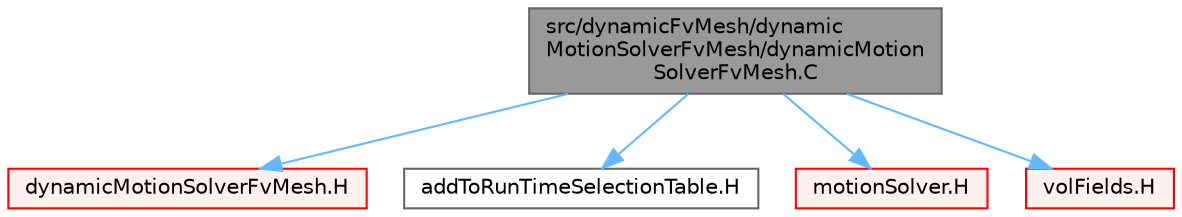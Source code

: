 digraph "src/dynamicFvMesh/dynamicMotionSolverFvMesh/dynamicMotionSolverFvMesh.C"
{
 // LATEX_PDF_SIZE
  bgcolor="transparent";
  edge [fontname=Helvetica,fontsize=10,labelfontname=Helvetica,labelfontsize=10];
  node [fontname=Helvetica,fontsize=10,shape=box,height=0.2,width=0.4];
  Node1 [id="Node000001",label="src/dynamicFvMesh/dynamic\lMotionSolverFvMesh/dynamicMotion\lSolverFvMesh.C",height=0.2,width=0.4,color="gray40", fillcolor="grey60", style="filled", fontcolor="black",tooltip=" "];
  Node1 -> Node2 [id="edge1_Node000001_Node000002",color="steelblue1",style="solid",tooltip=" "];
  Node2 [id="Node000002",label="dynamicMotionSolverFvMesh.H",height=0.2,width=0.4,color="red", fillcolor="#FFF0F0", style="filled",URL="$dynamicMotionSolverFvMesh_8H.html",tooltip=" "];
  Node1 -> Node372 [id="edge2_Node000001_Node000372",color="steelblue1",style="solid",tooltip=" "];
  Node372 [id="Node000372",label="addToRunTimeSelectionTable.H",height=0.2,width=0.4,color="grey40", fillcolor="white", style="filled",URL="$addToRunTimeSelectionTable_8H.html",tooltip="Macros for easy insertion into run-time selection tables."];
  Node1 -> Node373 [id="edge3_Node000001_Node000373",color="steelblue1",style="solid",tooltip=" "];
  Node373 [id="Node000373",label="motionSolver.H",height=0.2,width=0.4,color="red", fillcolor="#FFF0F0", style="filled",URL="$motionSolver_8H.html",tooltip=" "];
  Node1 -> Node374 [id="edge4_Node000001_Node000374",color="steelblue1",style="solid",tooltip=" "];
  Node374 [id="Node000374",label="volFields.H",height=0.2,width=0.4,color="red", fillcolor="#FFF0F0", style="filled",URL="$volFields_8H.html",tooltip=" "];
}
